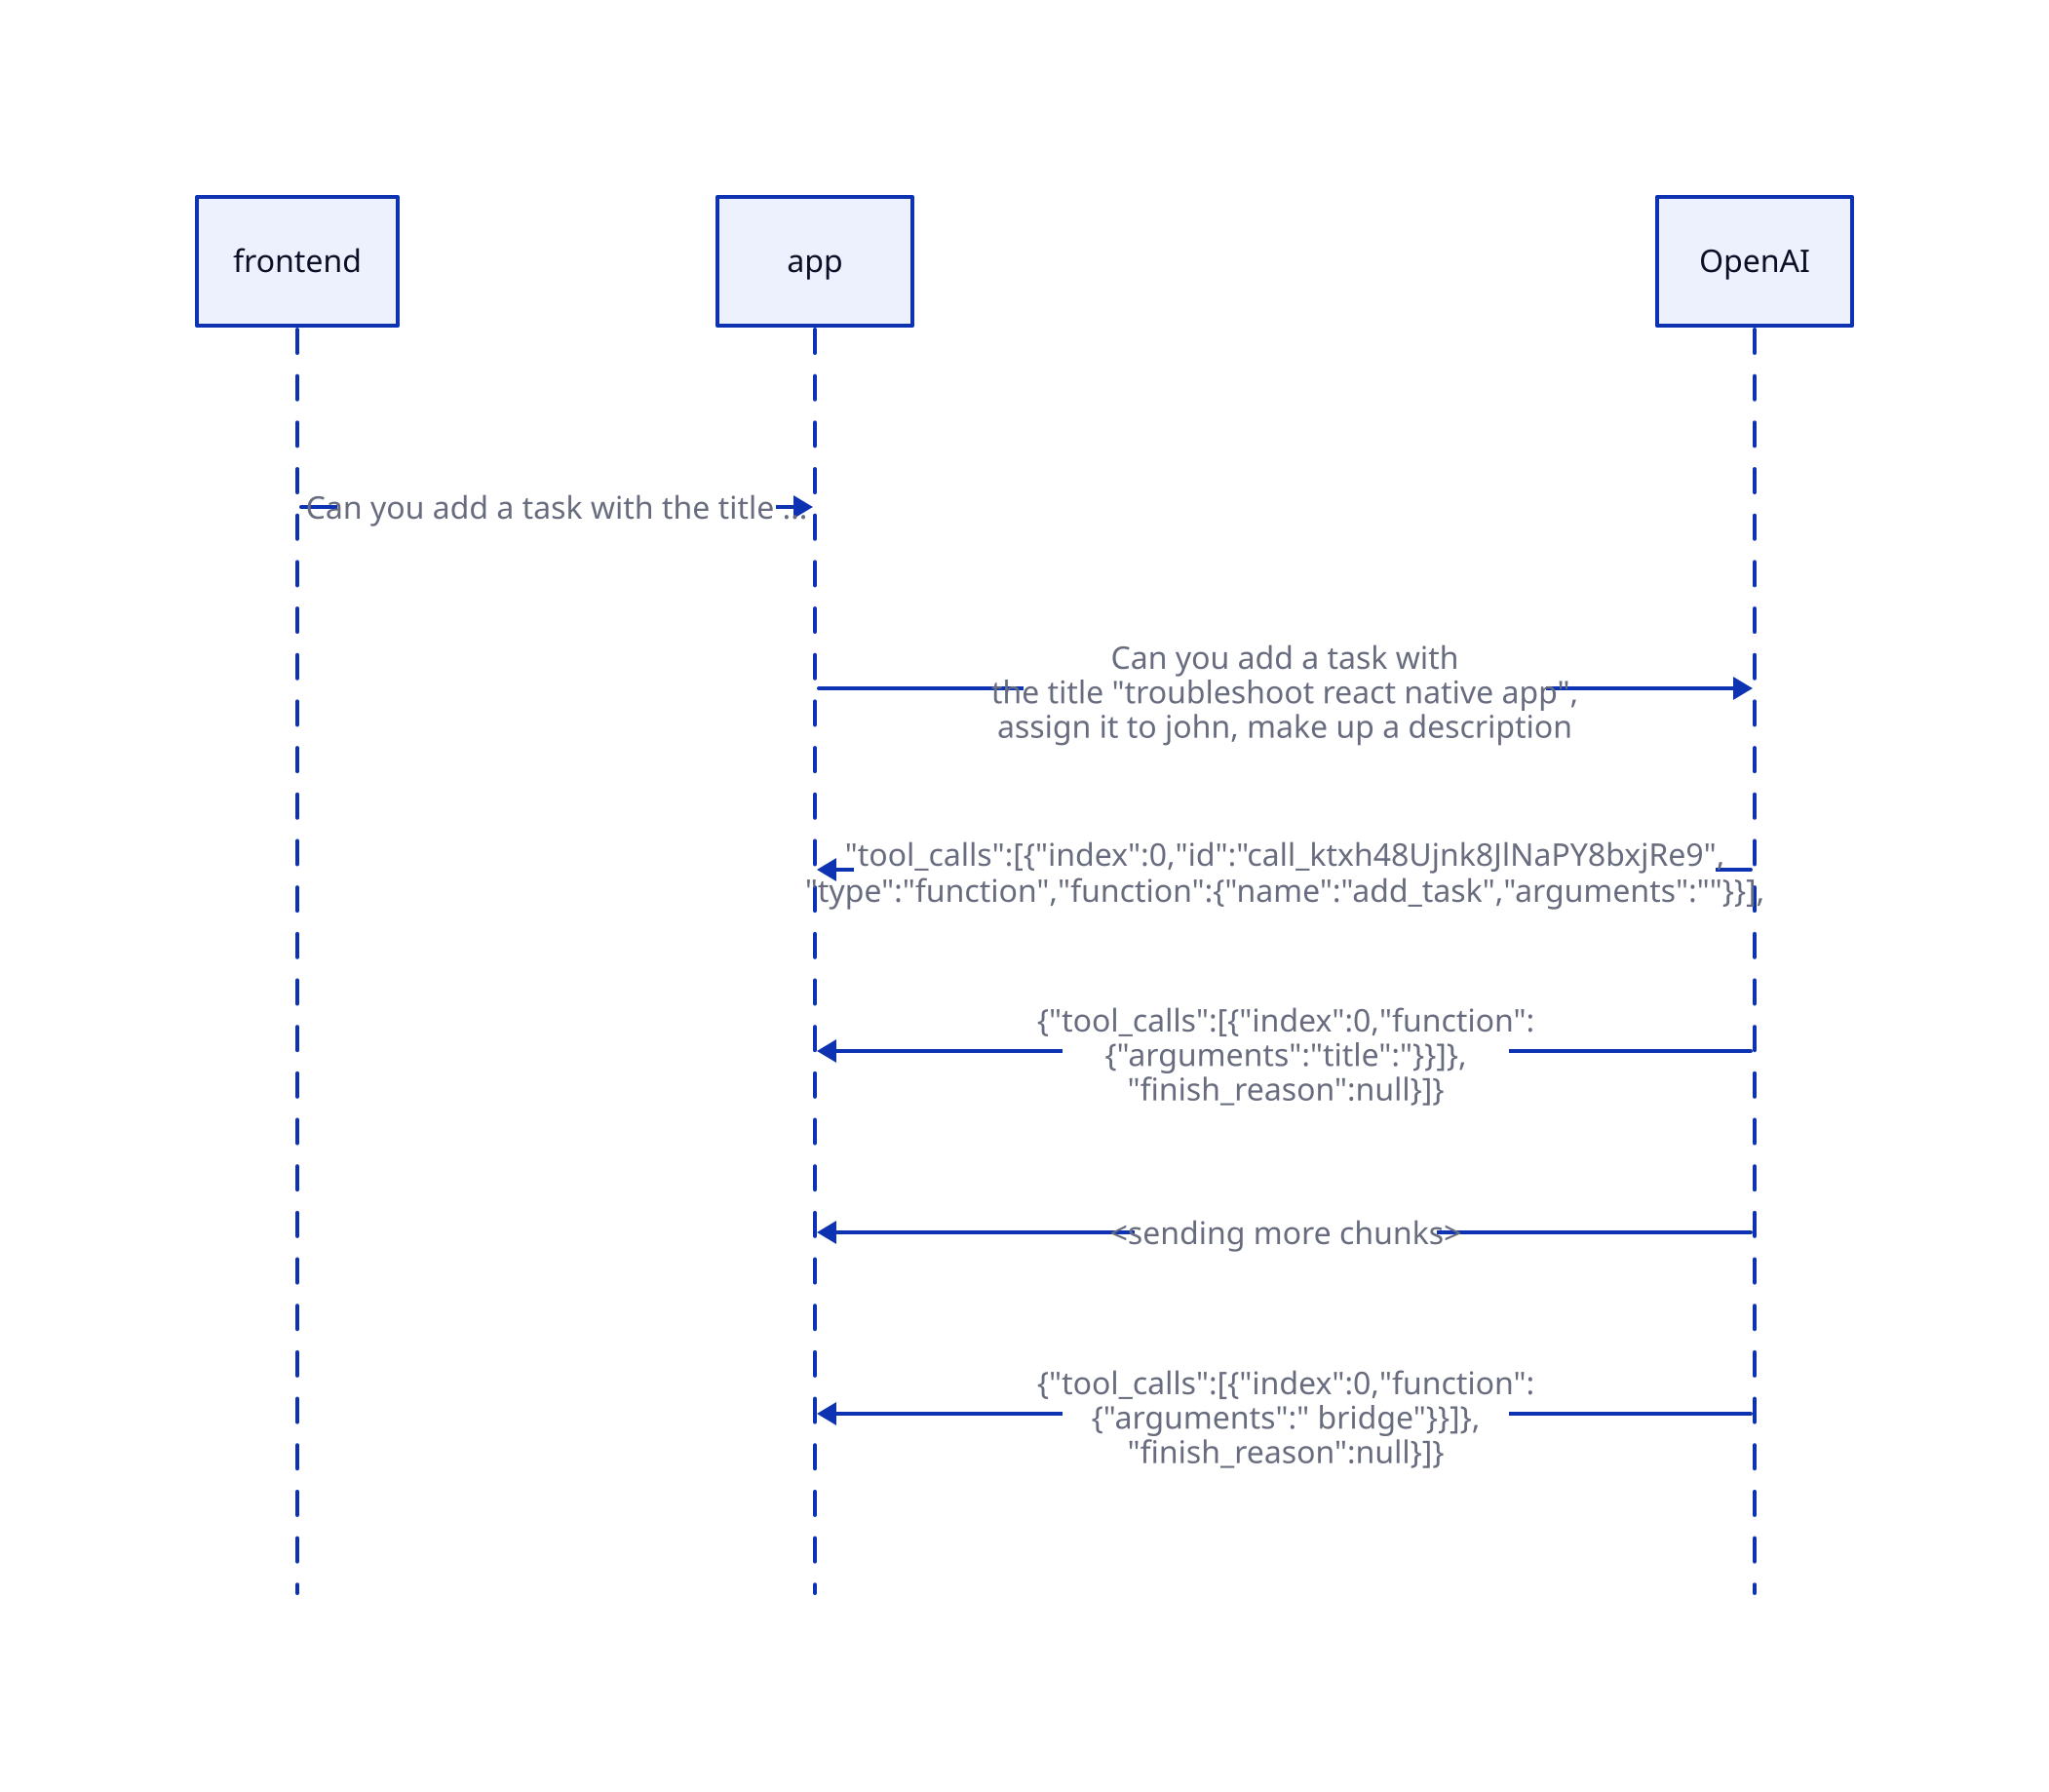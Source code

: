 shape: sequence_diagram

frontend -> app: "Can you add a task with the title ..."

app -> OpenAI: Can you add a task with\n the title \"troubleshoot react native app\",\n assign it to john, make up a description

OpenAI -> app: |json
  "tool_calls":[{"index":0,"id":"call_ktxh48Ujnk8JlNaPY8bxjRe9",
  "type":"function","function":{"name":"add_task","arguments":""}}],
|

OpenAI -> app: |json
  {"tool_calls":[{"index":0,"function":
  {"arguments":"title":"}}]},
  "finish_reason":null}]}
|

OpenAI -> app: <sending more chunks>

OpenAI -> app: |json
  {"tool_calls":[{"index":0,"function":
  {"arguments":" bridge"}}]},
  "finish_reason":null}]}
|
